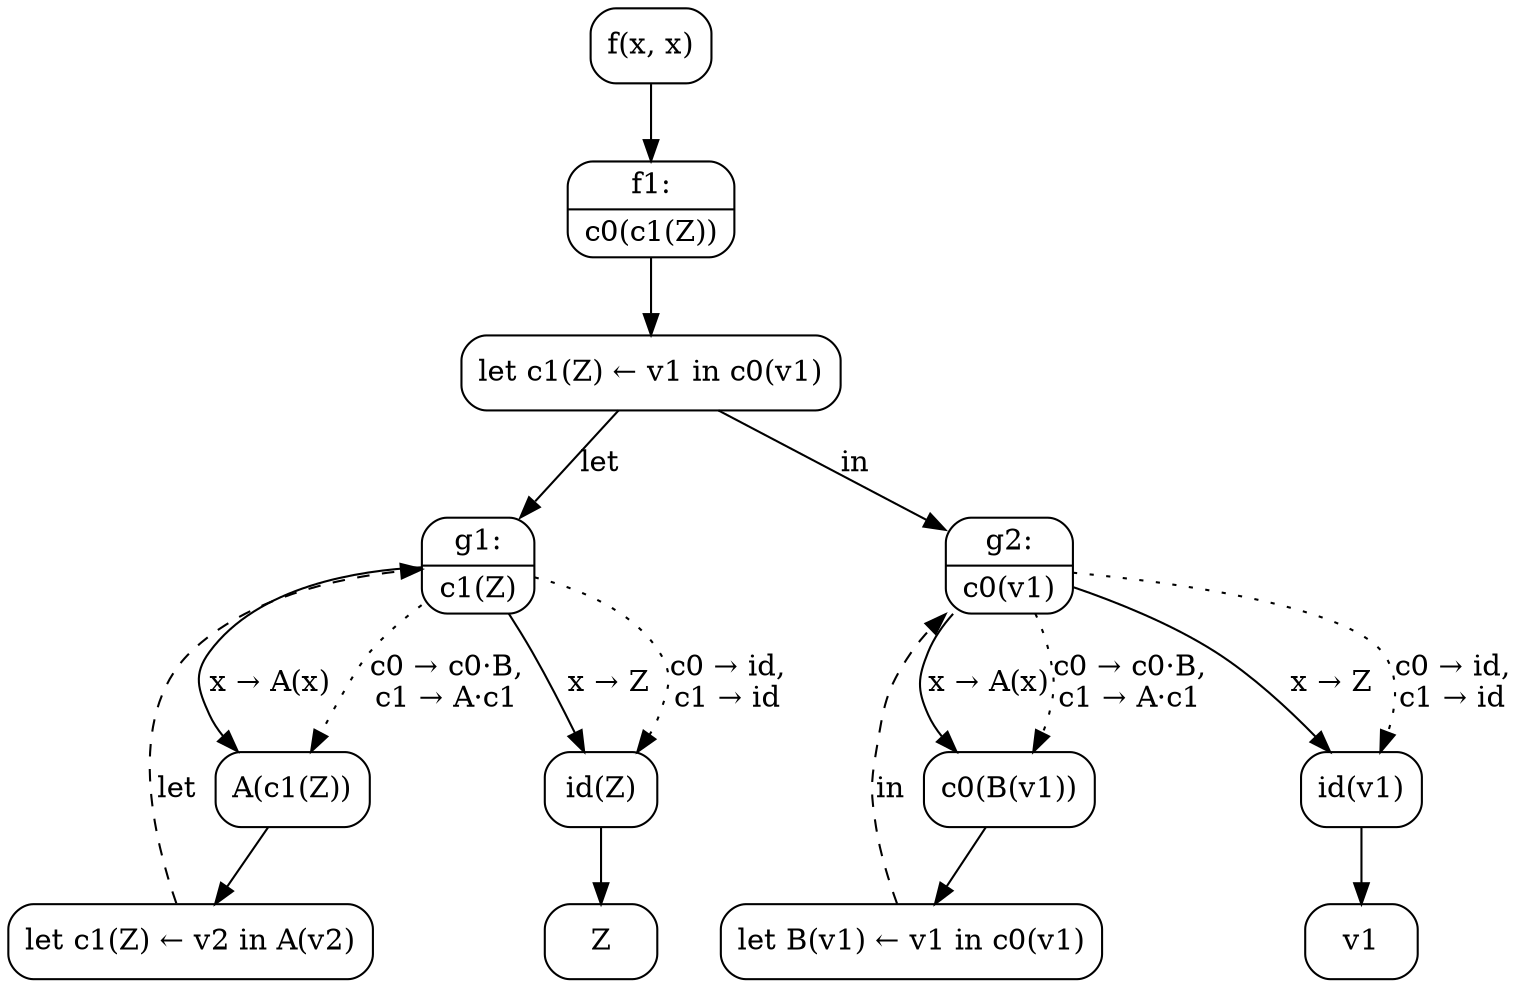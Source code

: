 digraph {
  node [shape=box, style=rounded];

  C0 [label="f(x, x)"];
  F1 [shape=record, label="{f1:|c0(c1(Z))}"];
  C0 -> F1;
  L1 [label="let c1(Z) ← v1 in c0(v1)"];
  F1-> L1;

  G1 [shape=record, label="{g1:|c1(Z)}"];
  L1 -> G1 [label="let"];

  G2 [shape=record, label="{g2:|c0(v1)}"];
  L1 -> G2 [label="in"];

  C2 [label="A(c1(Z))"];
  G1 -> C2 [label="x → A(x)"];
  G1 -> C2 [label="c0 → c0·B,\nc1 → A·c1", style=dotted];
  L2 [label="let c1(Z) ← v2 in A(v2)"];
  C2 -> L2;
  L2 -> G1 [label="let", style=dashed];

  C3 [label="id(Z)"];
  G1 -> C3 [label="x → Z"];
  G1 -> C3 [label="c0 → id,\nc1 → id", style=dotted];
  C6 [label="Z"];
  C3 -> C6;

  C4 [label="c0(B(v1))"];
  G2 -> C4 [label="x → A(x)"];
  G2 -> C4 [label="c0 → c0·B,\nc1 → A·c1", style=dotted];
  L3 [label="let B(v1) ← v1 in c0(v1)"];
  C4 -> L3;
  L3 -> G2 [label="in", style=dashed];

  C5 [label="id(v1)"];
  G2 -> C5 [label="x → Z"];
  G2 -> C5 [label="c0 → id,\nc1 → id", style=dotted];
  C7 [label="v1"];
  C5 -> C7;
}
